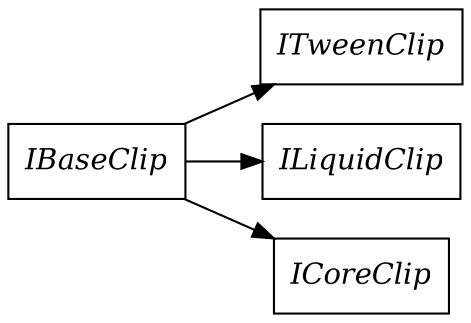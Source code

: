 strict digraph interface_diagram {
  rankdir=LR;
  ITweenClip[
    label="ITweenClip",
    URL="ITweenClip.html",
    tooltip="com.sekati.display.ITweenClip",
    fontname="Times-Italic",
    shape="record"
  ];
  ILiquidClip[
    label="ILiquidClip",
    URL="ILiquidClip.html",
    tooltip="com.sekati.display.ILiquidClip",
    fontname="Times-Italic",
    shape="record"
  ];
  ICoreClip[
    label="ICoreClip",
    URL="ICoreClip.html",
    tooltip="com.sekati.display.ICoreClip",
    fontname="Times-Italic",
    shape="record"
  ];
  IBaseClip[
    label="IBaseClip",
    URL="IBaseClip.html",
    tooltip="com.sekati.display.IBaseClip",
    fontname="Times-Italic",
    shape="record"
  ];
  IBaseClip -> ITweenClip;
  IBaseClip -> ILiquidClip;
  IBaseClip -> ICoreClip;
}
